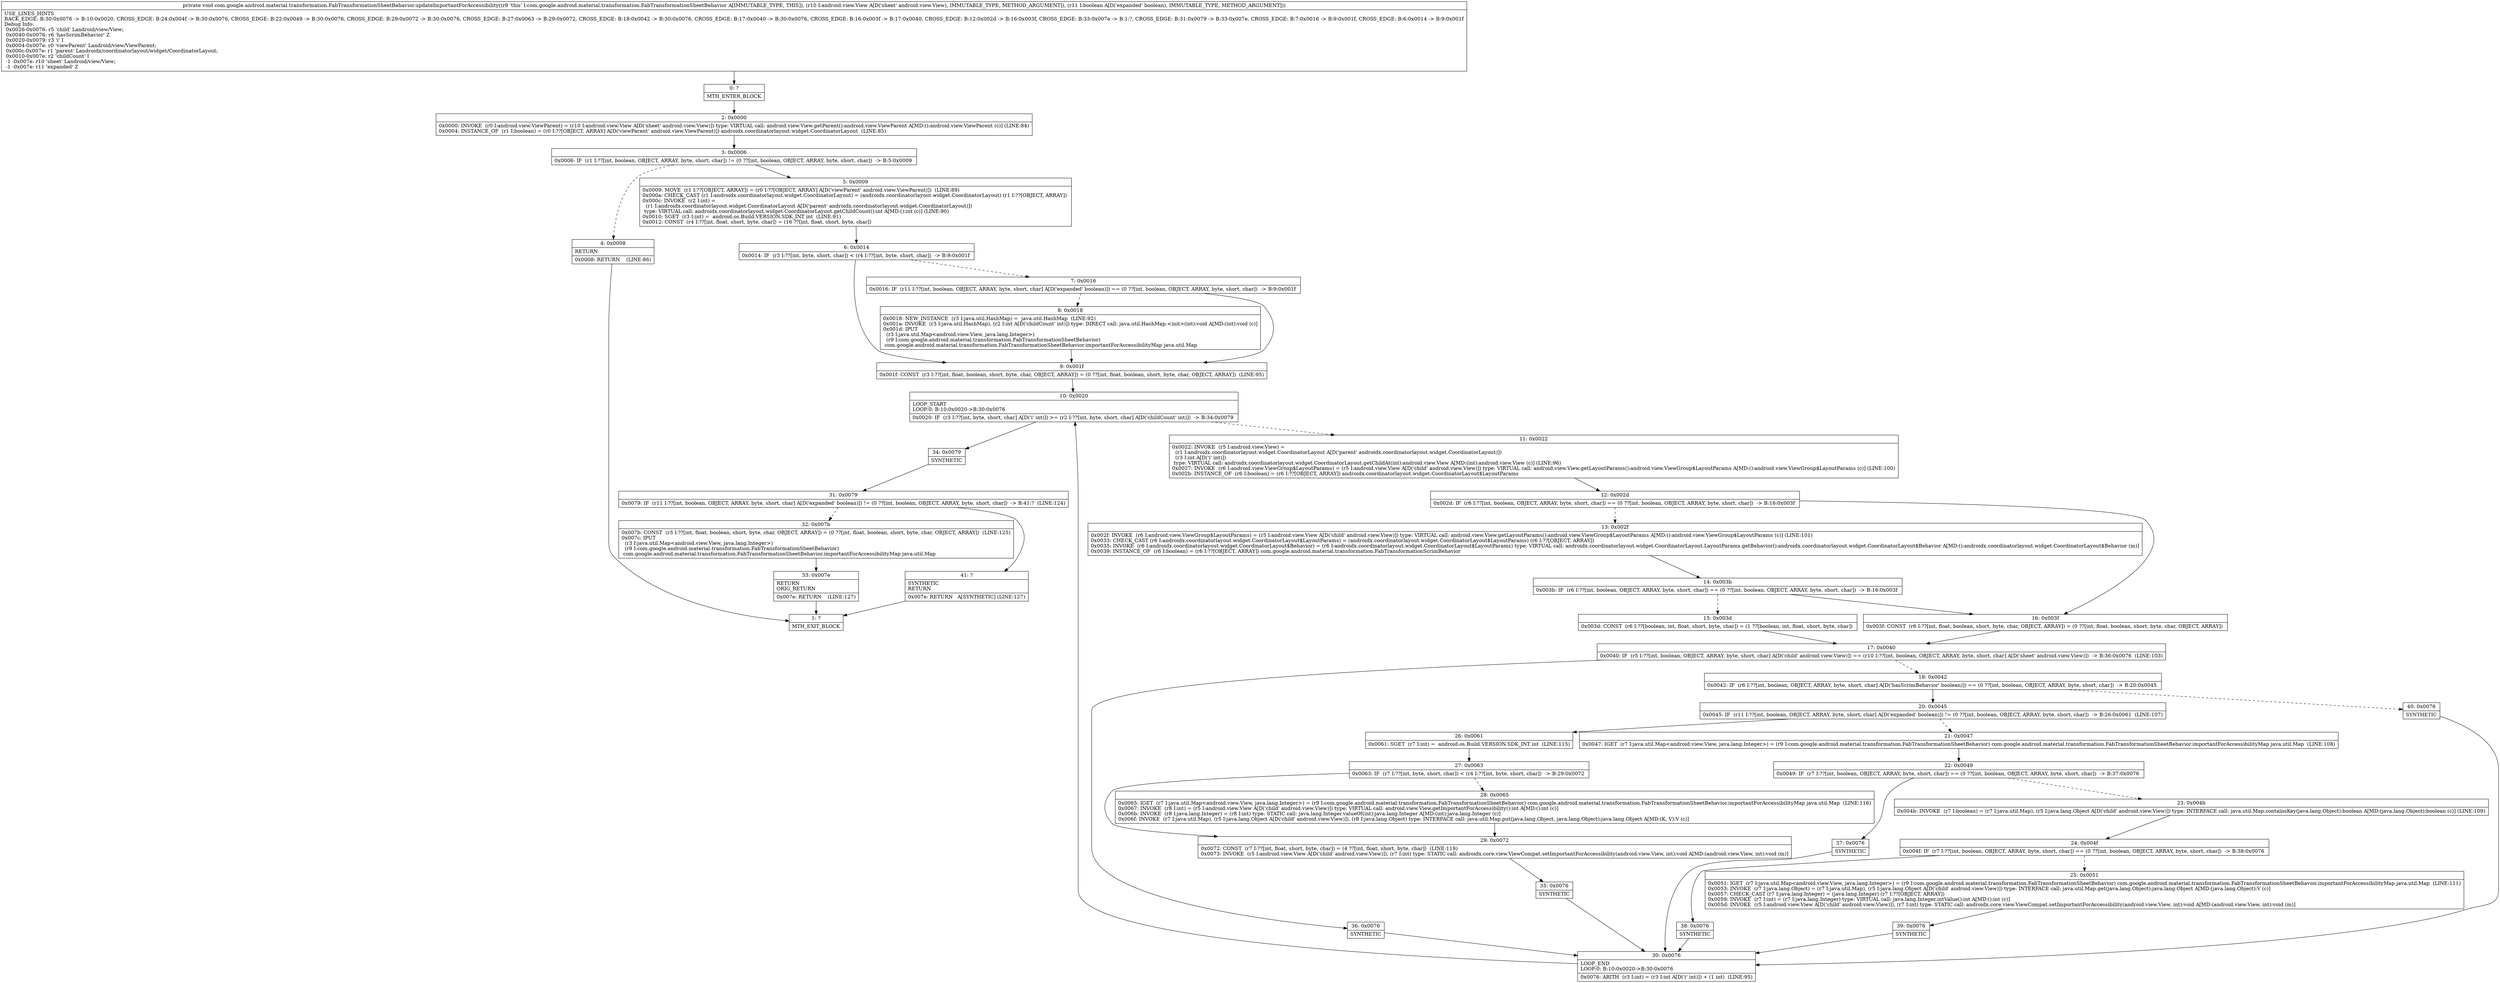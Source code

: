 digraph "CFG forcom.google.android.material.transformation.FabTransformationSheetBehavior.updateImportantForAccessibility(Landroid\/view\/View;Z)V" {
Node_0 [shape=record,label="{0\:\ ?|MTH_ENTER_BLOCK\l}"];
Node_2 [shape=record,label="{2\:\ 0x0000|0x0000: INVOKE  (r0 I:android.view.ViewParent) = (r10 I:android.view.View A[D('sheet' android.view.View)]) type: VIRTUAL call: android.view.View.getParent():android.view.ViewParent A[MD:():android.view.ViewParent (c)] (LINE:84)\l0x0004: INSTANCE_OF  (r1 I:boolean) = (r0 I:??[OBJECT, ARRAY] A[D('viewParent' android.view.ViewParent)]) androidx.coordinatorlayout.widget.CoordinatorLayout  (LINE:85)\l}"];
Node_3 [shape=record,label="{3\:\ 0x0006|0x0006: IF  (r1 I:??[int, boolean, OBJECT, ARRAY, byte, short, char]) != (0 ??[int, boolean, OBJECT, ARRAY, byte, short, char])  \-\> B:5:0x0009 \l}"];
Node_4 [shape=record,label="{4\:\ 0x0008|RETURN\l|0x0008: RETURN    (LINE:86)\l}"];
Node_1 [shape=record,label="{1\:\ ?|MTH_EXIT_BLOCK\l}"];
Node_5 [shape=record,label="{5\:\ 0x0009|0x0009: MOVE  (r1 I:??[OBJECT, ARRAY]) = (r0 I:??[OBJECT, ARRAY] A[D('viewParent' android.view.ViewParent)])  (LINE:89)\l0x000a: CHECK_CAST (r1 I:androidx.coordinatorlayout.widget.CoordinatorLayout) = (androidx.coordinatorlayout.widget.CoordinatorLayout) (r1 I:??[OBJECT, ARRAY]) \l0x000c: INVOKE  (r2 I:int) = \l  (r1 I:androidx.coordinatorlayout.widget.CoordinatorLayout A[D('parent' androidx.coordinatorlayout.widget.CoordinatorLayout)])\l type: VIRTUAL call: androidx.coordinatorlayout.widget.CoordinatorLayout.getChildCount():int A[MD:():int (c)] (LINE:90)\l0x0010: SGET  (r3 I:int) =  android.os.Build.VERSION.SDK_INT int  (LINE:91)\l0x0012: CONST  (r4 I:??[int, float, short, byte, char]) = (16 ??[int, float, short, byte, char]) \l}"];
Node_6 [shape=record,label="{6\:\ 0x0014|0x0014: IF  (r3 I:??[int, byte, short, char]) \< (r4 I:??[int, byte, short, char])  \-\> B:9:0x001f \l}"];
Node_7 [shape=record,label="{7\:\ 0x0016|0x0016: IF  (r11 I:??[int, boolean, OBJECT, ARRAY, byte, short, char] A[D('expanded' boolean)]) == (0 ??[int, boolean, OBJECT, ARRAY, byte, short, char])  \-\> B:9:0x001f \l}"];
Node_8 [shape=record,label="{8\:\ 0x0018|0x0018: NEW_INSTANCE  (r3 I:java.util.HashMap) =  java.util.HashMap  (LINE:92)\l0x001a: INVOKE  (r3 I:java.util.HashMap), (r2 I:int A[D('childCount' int)]) type: DIRECT call: java.util.HashMap.\<init\>(int):void A[MD:(int):void (c)]\l0x001d: IPUT  \l  (r3 I:java.util.Map\<android.view.View, java.lang.Integer\>)\l  (r9 I:com.google.android.material.transformation.FabTransformationSheetBehavior)\l com.google.android.material.transformation.FabTransformationSheetBehavior.importantForAccessibilityMap java.util.Map \l}"];
Node_9 [shape=record,label="{9\:\ 0x001f|0x001f: CONST  (r3 I:??[int, float, boolean, short, byte, char, OBJECT, ARRAY]) = (0 ??[int, float, boolean, short, byte, char, OBJECT, ARRAY])  (LINE:95)\l}"];
Node_10 [shape=record,label="{10\:\ 0x0020|LOOP_START\lLOOP:0: B:10:0x0020\-\>B:30:0x0076\l|0x0020: IF  (r3 I:??[int, byte, short, char] A[D('i' int)]) \>= (r2 I:??[int, byte, short, char] A[D('childCount' int)])  \-\> B:34:0x0079 \l}"];
Node_11 [shape=record,label="{11\:\ 0x0022|0x0022: INVOKE  (r5 I:android.view.View) = \l  (r1 I:androidx.coordinatorlayout.widget.CoordinatorLayout A[D('parent' androidx.coordinatorlayout.widget.CoordinatorLayout)])\l  (r3 I:int A[D('i' int)])\l type: VIRTUAL call: androidx.coordinatorlayout.widget.CoordinatorLayout.getChildAt(int):android.view.View A[MD:(int):android.view.View (c)] (LINE:96)\l0x0027: INVOKE  (r6 I:android.view.ViewGroup$LayoutParams) = (r5 I:android.view.View A[D('child' android.view.View)]) type: VIRTUAL call: android.view.View.getLayoutParams():android.view.ViewGroup$LayoutParams A[MD:():android.view.ViewGroup$LayoutParams (c)] (LINE:100)\l0x002b: INSTANCE_OF  (r6 I:boolean) = (r6 I:??[OBJECT, ARRAY]) androidx.coordinatorlayout.widget.CoordinatorLayout$LayoutParams \l}"];
Node_12 [shape=record,label="{12\:\ 0x002d|0x002d: IF  (r6 I:??[int, boolean, OBJECT, ARRAY, byte, short, char]) == (0 ??[int, boolean, OBJECT, ARRAY, byte, short, char])  \-\> B:16:0x003f \l}"];
Node_13 [shape=record,label="{13\:\ 0x002f|0x002f: INVOKE  (r6 I:android.view.ViewGroup$LayoutParams) = (r5 I:android.view.View A[D('child' android.view.View)]) type: VIRTUAL call: android.view.View.getLayoutParams():android.view.ViewGroup$LayoutParams A[MD:():android.view.ViewGroup$LayoutParams (c)] (LINE:101)\l0x0033: CHECK_CAST (r6 I:androidx.coordinatorlayout.widget.CoordinatorLayout$LayoutParams) = (androidx.coordinatorlayout.widget.CoordinatorLayout$LayoutParams) (r6 I:??[OBJECT, ARRAY]) \l0x0035: INVOKE  (r6 I:androidx.coordinatorlayout.widget.CoordinatorLayout$Behavior) = (r6 I:androidx.coordinatorlayout.widget.CoordinatorLayout$LayoutParams) type: VIRTUAL call: androidx.coordinatorlayout.widget.CoordinatorLayout.LayoutParams.getBehavior():androidx.coordinatorlayout.widget.CoordinatorLayout$Behavior A[MD:():androidx.coordinatorlayout.widget.CoordinatorLayout$Behavior (m)]\l0x0039: INSTANCE_OF  (r6 I:boolean) = (r6 I:??[OBJECT, ARRAY]) com.google.android.material.transformation.FabTransformationScrimBehavior \l}"];
Node_14 [shape=record,label="{14\:\ 0x003b|0x003b: IF  (r6 I:??[int, boolean, OBJECT, ARRAY, byte, short, char]) == (0 ??[int, boolean, OBJECT, ARRAY, byte, short, char])  \-\> B:16:0x003f \l}"];
Node_15 [shape=record,label="{15\:\ 0x003d|0x003d: CONST  (r6 I:??[boolean, int, float, short, byte, char]) = (1 ??[boolean, int, float, short, byte, char]) \l}"];
Node_17 [shape=record,label="{17\:\ 0x0040|0x0040: IF  (r5 I:??[int, boolean, OBJECT, ARRAY, byte, short, char] A[D('child' android.view.View)]) == (r10 I:??[int, boolean, OBJECT, ARRAY, byte, short, char] A[D('sheet' android.view.View)])  \-\> B:36:0x0076  (LINE:103)\l}"];
Node_18 [shape=record,label="{18\:\ 0x0042|0x0042: IF  (r6 I:??[int, boolean, OBJECT, ARRAY, byte, short, char] A[D('hasScrimBehavior' boolean)]) == (0 ??[int, boolean, OBJECT, ARRAY, byte, short, char])  \-\> B:20:0x0045 \l}"];
Node_20 [shape=record,label="{20\:\ 0x0045|0x0045: IF  (r11 I:??[int, boolean, OBJECT, ARRAY, byte, short, char] A[D('expanded' boolean)]) != (0 ??[int, boolean, OBJECT, ARRAY, byte, short, char])  \-\> B:26:0x0061  (LINE:107)\l}"];
Node_21 [shape=record,label="{21\:\ 0x0047|0x0047: IGET  (r7 I:java.util.Map\<android.view.View, java.lang.Integer\>) = (r9 I:com.google.android.material.transformation.FabTransformationSheetBehavior) com.google.android.material.transformation.FabTransformationSheetBehavior.importantForAccessibilityMap java.util.Map  (LINE:108)\l}"];
Node_22 [shape=record,label="{22\:\ 0x0049|0x0049: IF  (r7 I:??[int, boolean, OBJECT, ARRAY, byte, short, char]) == (0 ??[int, boolean, OBJECT, ARRAY, byte, short, char])  \-\> B:37:0x0076 \l}"];
Node_23 [shape=record,label="{23\:\ 0x004b|0x004b: INVOKE  (r7 I:boolean) = (r7 I:java.util.Map), (r5 I:java.lang.Object A[D('child' android.view.View)]) type: INTERFACE call: java.util.Map.containsKey(java.lang.Object):boolean A[MD:(java.lang.Object):boolean (c)] (LINE:109)\l}"];
Node_24 [shape=record,label="{24\:\ 0x004f|0x004f: IF  (r7 I:??[int, boolean, OBJECT, ARRAY, byte, short, char]) == (0 ??[int, boolean, OBJECT, ARRAY, byte, short, char])  \-\> B:38:0x0076 \l}"];
Node_25 [shape=record,label="{25\:\ 0x0051|0x0051: IGET  (r7 I:java.util.Map\<android.view.View, java.lang.Integer\>) = (r9 I:com.google.android.material.transformation.FabTransformationSheetBehavior) com.google.android.material.transformation.FabTransformationSheetBehavior.importantForAccessibilityMap java.util.Map  (LINE:111)\l0x0053: INVOKE  (r7 I:java.lang.Object) = (r7 I:java.util.Map), (r5 I:java.lang.Object A[D('child' android.view.View)]) type: INTERFACE call: java.util.Map.get(java.lang.Object):java.lang.Object A[MD:(java.lang.Object):V (c)]\l0x0057: CHECK_CAST (r7 I:java.lang.Integer) = (java.lang.Integer) (r7 I:??[OBJECT, ARRAY]) \l0x0059: INVOKE  (r7 I:int) = (r7 I:java.lang.Integer) type: VIRTUAL call: java.lang.Integer.intValue():int A[MD:():int (c)]\l0x005d: INVOKE  (r5 I:android.view.View A[D('child' android.view.View)]), (r7 I:int) type: STATIC call: androidx.core.view.ViewCompat.setImportantForAccessibility(android.view.View, int):void A[MD:(android.view.View, int):void (m)]\l}"];
Node_39 [shape=record,label="{39\:\ 0x0076|SYNTHETIC\l}"];
Node_30 [shape=record,label="{30\:\ 0x0076|LOOP_END\lLOOP:0: B:10:0x0020\-\>B:30:0x0076\l|0x0076: ARITH  (r3 I:int) = (r3 I:int A[D('i' int)]) + (1 int)  (LINE:95)\l}"];
Node_38 [shape=record,label="{38\:\ 0x0076|SYNTHETIC\l}"];
Node_37 [shape=record,label="{37\:\ 0x0076|SYNTHETIC\l}"];
Node_26 [shape=record,label="{26\:\ 0x0061|0x0061: SGET  (r7 I:int) =  android.os.Build.VERSION.SDK_INT int  (LINE:115)\l}"];
Node_27 [shape=record,label="{27\:\ 0x0063|0x0063: IF  (r7 I:??[int, byte, short, char]) \< (r4 I:??[int, byte, short, char])  \-\> B:29:0x0072 \l}"];
Node_28 [shape=record,label="{28\:\ 0x0065|0x0065: IGET  (r7 I:java.util.Map\<android.view.View, java.lang.Integer\>) = (r9 I:com.google.android.material.transformation.FabTransformationSheetBehavior) com.google.android.material.transformation.FabTransformationSheetBehavior.importantForAccessibilityMap java.util.Map  (LINE:116)\l0x0067: INVOKE  (r8 I:int) = (r5 I:android.view.View A[D('child' android.view.View)]) type: VIRTUAL call: android.view.View.getImportantForAccessibility():int A[MD:():int (c)]\l0x006b: INVOKE  (r8 I:java.lang.Integer) = (r8 I:int) type: STATIC call: java.lang.Integer.valueOf(int):java.lang.Integer A[MD:(int):java.lang.Integer (c)]\l0x006f: INVOKE  (r7 I:java.util.Map), (r5 I:java.lang.Object A[D('child' android.view.View)]), (r8 I:java.lang.Object) type: INTERFACE call: java.util.Map.put(java.lang.Object, java.lang.Object):java.lang.Object A[MD:(K, V):V (c)]\l}"];
Node_29 [shape=record,label="{29\:\ 0x0072|0x0072: CONST  (r7 I:??[int, float, short, byte, char]) = (4 ??[int, float, short, byte, char])  (LINE:119)\l0x0073: INVOKE  (r5 I:android.view.View A[D('child' android.view.View)]), (r7 I:int) type: STATIC call: androidx.core.view.ViewCompat.setImportantForAccessibility(android.view.View, int):void A[MD:(android.view.View, int):void (m)]\l}"];
Node_35 [shape=record,label="{35\:\ 0x0076|SYNTHETIC\l}"];
Node_40 [shape=record,label="{40\:\ 0x0076|SYNTHETIC\l}"];
Node_36 [shape=record,label="{36\:\ 0x0076|SYNTHETIC\l}"];
Node_16 [shape=record,label="{16\:\ 0x003f|0x003f: CONST  (r6 I:??[int, float, boolean, short, byte, char, OBJECT, ARRAY]) = (0 ??[int, float, boolean, short, byte, char, OBJECT, ARRAY]) \l}"];
Node_34 [shape=record,label="{34\:\ 0x0079|SYNTHETIC\l}"];
Node_31 [shape=record,label="{31\:\ 0x0079|0x0079: IF  (r11 I:??[int, boolean, OBJECT, ARRAY, byte, short, char] A[D('expanded' boolean)]) != (0 ??[int, boolean, OBJECT, ARRAY, byte, short, char])  \-\> B:41:?  (LINE:124)\l}"];
Node_32 [shape=record,label="{32\:\ 0x007b|0x007b: CONST  (r3 I:??[int, float, boolean, short, byte, char, OBJECT, ARRAY]) = (0 ??[int, float, boolean, short, byte, char, OBJECT, ARRAY])  (LINE:125)\l0x007c: IPUT  \l  (r3 I:java.util.Map\<android.view.View, java.lang.Integer\>)\l  (r9 I:com.google.android.material.transformation.FabTransformationSheetBehavior)\l com.google.android.material.transformation.FabTransformationSheetBehavior.importantForAccessibilityMap java.util.Map \l}"];
Node_33 [shape=record,label="{33\:\ 0x007e|RETURN\lORIG_RETURN\l|0x007e: RETURN    (LINE:127)\l}"];
Node_41 [shape=record,label="{41\:\ ?|SYNTHETIC\lRETURN\l|0x007e: RETURN   A[SYNTHETIC] (LINE:127)\l}"];
MethodNode[shape=record,label="{private void com.google.android.material.transformation.FabTransformationSheetBehavior.updateImportantForAccessibility((r9 'this' I:com.google.android.material.transformation.FabTransformationSheetBehavior A[IMMUTABLE_TYPE, THIS]), (r10 I:android.view.View A[D('sheet' android.view.View), IMMUTABLE_TYPE, METHOD_ARGUMENT]), (r11 I:boolean A[D('expanded' boolean), IMMUTABLE_TYPE, METHOD_ARGUMENT]))  | USE_LINES_HINTS\lBACK_EDGE: B:30:0x0076 \-\> B:10:0x0020, CROSS_EDGE: B:24:0x004f \-\> B:30:0x0076, CROSS_EDGE: B:22:0x0049 \-\> B:30:0x0076, CROSS_EDGE: B:29:0x0072 \-\> B:30:0x0076, CROSS_EDGE: B:27:0x0063 \-\> B:29:0x0072, CROSS_EDGE: B:18:0x0042 \-\> B:30:0x0076, CROSS_EDGE: B:17:0x0040 \-\> B:30:0x0076, CROSS_EDGE: B:16:0x003f \-\> B:17:0x0040, CROSS_EDGE: B:12:0x002d \-\> B:16:0x003f, CROSS_EDGE: B:33:0x007e \-\> B:1:?, CROSS_EDGE: B:31:0x0079 \-\> B:33:0x007e, CROSS_EDGE: B:7:0x0016 \-\> B:9:0x001f, CROSS_EDGE: B:6:0x0014 \-\> B:9:0x001f\lDebug Info:\l  0x0026\-0x0076: r5 'child' Landroid\/view\/View;\l  0x0040\-0x0076: r6 'hasScrimBehavior' Z\l  0x0020\-0x0079: r3 'i' I\l  0x0004\-0x007e: r0 'viewParent' Landroid\/view\/ViewParent;\l  0x000c\-0x007e: r1 'parent' Landroidx\/coordinatorlayout\/widget\/CoordinatorLayout;\l  0x0010\-0x007e: r2 'childCount' I\l  \-1 \-0x007e: r10 'sheet' Landroid\/view\/View;\l  \-1 \-0x007e: r11 'expanded' Z\l}"];
MethodNode -> Node_0;Node_0 -> Node_2;
Node_2 -> Node_3;
Node_3 -> Node_4[style=dashed];
Node_3 -> Node_5;
Node_4 -> Node_1;
Node_5 -> Node_6;
Node_6 -> Node_7[style=dashed];
Node_6 -> Node_9;
Node_7 -> Node_8[style=dashed];
Node_7 -> Node_9;
Node_8 -> Node_9;
Node_9 -> Node_10;
Node_10 -> Node_11[style=dashed];
Node_10 -> Node_34;
Node_11 -> Node_12;
Node_12 -> Node_13[style=dashed];
Node_12 -> Node_16;
Node_13 -> Node_14;
Node_14 -> Node_15[style=dashed];
Node_14 -> Node_16;
Node_15 -> Node_17;
Node_17 -> Node_18[style=dashed];
Node_17 -> Node_36;
Node_18 -> Node_20;
Node_18 -> Node_40[style=dashed];
Node_20 -> Node_21[style=dashed];
Node_20 -> Node_26;
Node_21 -> Node_22;
Node_22 -> Node_23[style=dashed];
Node_22 -> Node_37;
Node_23 -> Node_24;
Node_24 -> Node_25[style=dashed];
Node_24 -> Node_38;
Node_25 -> Node_39;
Node_39 -> Node_30;
Node_30 -> Node_10;
Node_38 -> Node_30;
Node_37 -> Node_30;
Node_26 -> Node_27;
Node_27 -> Node_28[style=dashed];
Node_27 -> Node_29;
Node_28 -> Node_29;
Node_29 -> Node_35;
Node_35 -> Node_30;
Node_40 -> Node_30;
Node_36 -> Node_30;
Node_16 -> Node_17;
Node_34 -> Node_31;
Node_31 -> Node_32[style=dashed];
Node_31 -> Node_41;
Node_32 -> Node_33;
Node_33 -> Node_1;
Node_41 -> Node_1;
}

